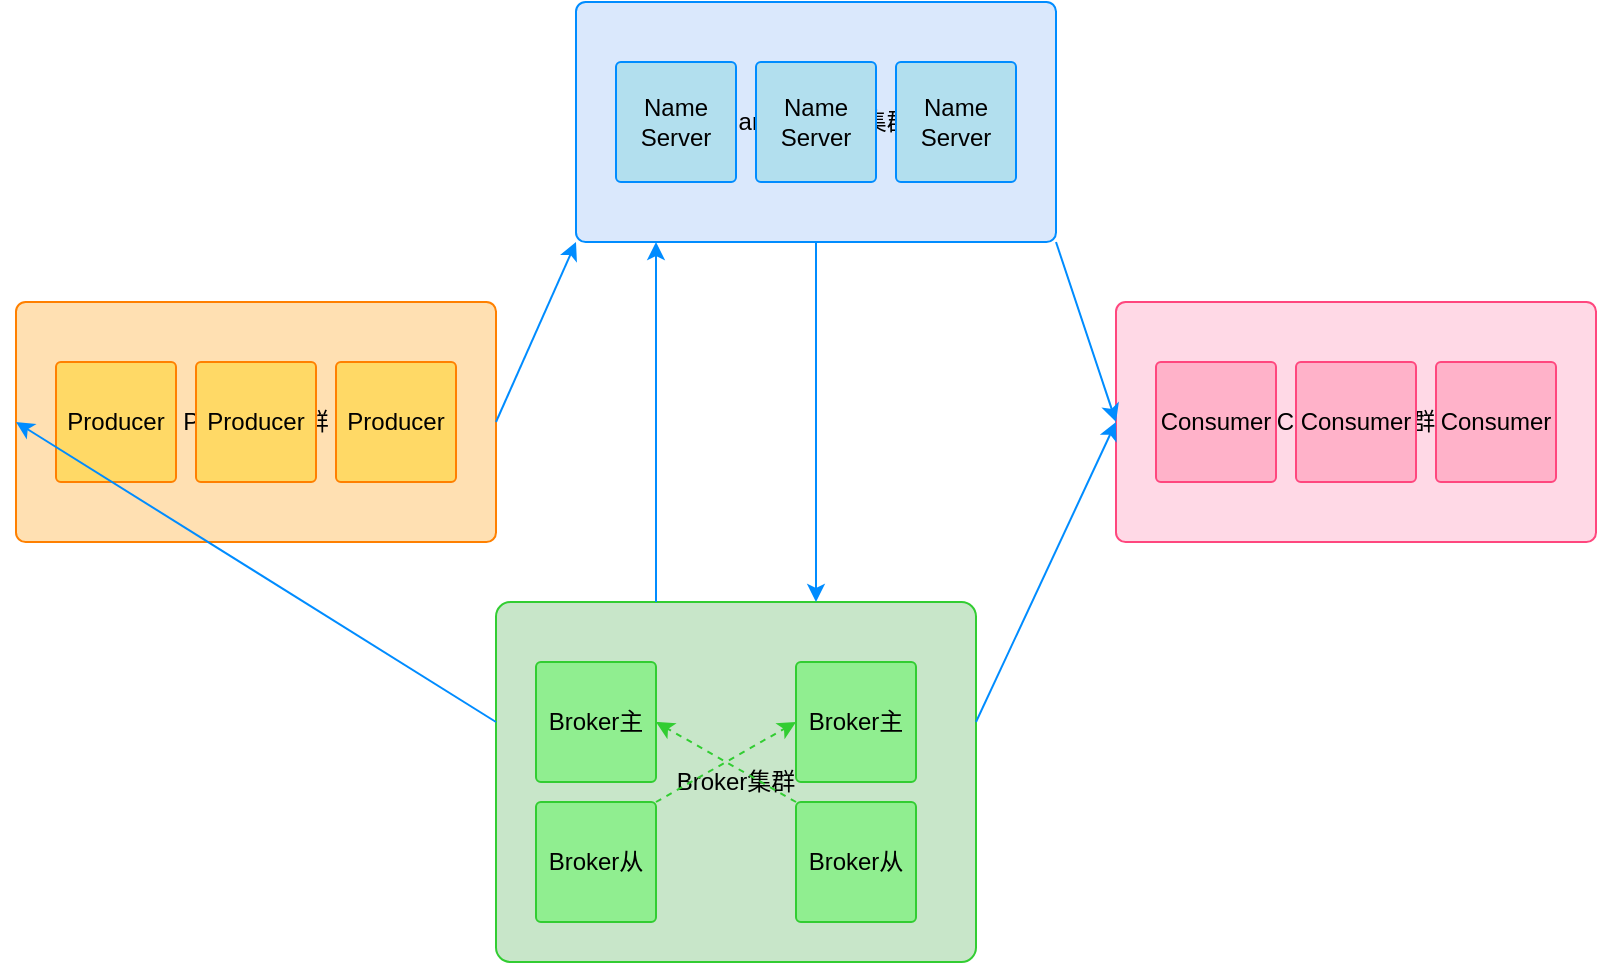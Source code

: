 <mxfile version="24.9.3">
  <diagram name="Page-1" id="hITWeP9X0b8oCIAlfzoe">
    <mxGraphModel dx="954" dy="615" grid="1" gridSize="10" guides="1" tooltips="1" connect="1" arrows="1" fold="1" page="1" pageScale="1" pageWidth="1100" pageHeight="850" math="0" shadow="0">
      <root>
        <mxCell id="0" />
        <mxCell id="1" parent="0" />
        <mxCell id="UN97wtYOLHiufFVTZSfZ-1" value="Name Server集群" style="rounded=1;whiteSpace=wrap;html=1;arcSize=4;strokeColor=#008CFF;fillColor=#DAE8FC;" vertex="1" parent="1">
          <mxGeometry x="310" y="30" width="240" height="120" as="geometry" />
        </mxCell>
        <mxCell id="UN97wtYOLHiufFVTZSfZ-2" value="Name Server" style="rounded=1;whiteSpace=wrap;html=1;arcSize=4;strokeColor=#008CFF;fillColor=#B2DFEE;" vertex="1" parent="1">
          <mxGeometry x="330" y="60" width="60" height="60" as="geometry" />
        </mxCell>
        <mxCell id="UN97wtYOLHiufFVTZSfZ-3" value="Name Server" style="rounded=1;whiteSpace=wrap;html=1;arcSize=4;strokeColor=#008CFF;fillColor=#B2DFEE;" vertex="1" parent="1">
          <mxGeometry x="400" y="60" width="60" height="60" as="geometry" />
        </mxCell>
        <mxCell id="UN97wtYOLHiufFVTZSfZ-4" value="Name Server" style="rounded=1;whiteSpace=wrap;html=1;arcSize=4;strokeColor=#008CFF;fillColor=#B2DFEE;" vertex="1" parent="1">
          <mxGeometry x="470" y="60" width="60" height="60" as="geometry" />
        </mxCell>
        <mxCell id="UN97wtYOLHiufFVTZSfZ-5" value="Producer集群" style="rounded=1;whiteSpace=wrap;html=1;arcSize=4;strokeColor=#FF8000;fillColor=#FFE0B2;" vertex="1" parent="1">
          <mxGeometry x="30" y="180" width="240" height="120" as="geometry" />
        </mxCell>
        <mxCell id="UN97wtYOLHiufFVTZSfZ-6" value="Producer" style="rounded=1;whiteSpace=wrap;html=1;arcSize=4;strokeColor=#FF8000;fillColor=#FFD966;" vertex="1" parent="1">
          <mxGeometry x="50" y="210" width="60" height="60" as="geometry" />
        </mxCell>
        <mxCell id="UN97wtYOLHiufFVTZSfZ-7" value="Producer" style="rounded=1;whiteSpace=wrap;html=1;arcSize=4;strokeColor=#FF8000;fillColor=#FFD966;" vertex="1" parent="1">
          <mxGeometry x="120" y="210" width="60" height="60" as="geometry" />
        </mxCell>
        <mxCell id="UN97wtYOLHiufFVTZSfZ-8" value="Producer" style="rounded=1;whiteSpace=wrap;html=1;arcSize=4;strokeColor=#FF8000;fillColor=#FFD966;" vertex="1" parent="1">
          <mxGeometry x="190" y="210" width="60" height="60" as="geometry" />
        </mxCell>
        <mxCell id="UN97wtYOLHiufFVTZSfZ-9" value="Broker集群" style="rounded=1;whiteSpace=wrap;html=1;arcSize=4;strokeColor=#32CD32;fillColor=#C8E6C9;" vertex="1" parent="1">
          <mxGeometry x="270" y="330" width="240" height="180" as="geometry" />
        </mxCell>
        <mxCell id="UN97wtYOLHiufFVTZSfZ-10" value="Broker主" style="rounded=1;whiteSpace=wrap;html=1;arcSize=4;strokeColor=#32CD32;fillColor=#90EE90;" vertex="1" parent="1">
          <mxGeometry x="290" y="360" width="60" height="60" as="geometry" />
        </mxCell>
        <mxCell id="UN97wtYOLHiufFVTZSfZ-11" value="Broker从" style="rounded=1;whiteSpace=wrap;html=1;arcSize=4;strokeColor=#32CD32;fillColor=#90EE90;" vertex="1" parent="1">
          <mxGeometry x="290" y="430" width="60" height="60" as="geometry" />
        </mxCell>
        <mxCell id="UN97wtYOLHiufFVTZSfZ-12" value="Broker主" style="rounded=1;whiteSpace=wrap;html=1;arcSize=4;strokeColor=#32CD32;fillColor=#90EE90;" vertex="1" parent="1">
          <mxGeometry x="420" y="360" width="60" height="60" as="geometry" />
        </mxCell>
        <mxCell id="UN97wtYOLHiufFVTZSfZ-13" value="Broker从" style="rounded=1;whiteSpace=wrap;html=1;arcSize=4;strokeColor=#32CD32;fillColor=#90EE90;" vertex="1" parent="1">
          <mxGeometry x="420" y="430" width="60" height="60" as="geometry" />
        </mxCell>
        <mxCell id="UN97wtYOLHiufFVTZSfZ-14" value="Consumer集群" style="rounded=1;whiteSpace=wrap;html=1;arcSize=4;strokeColor=#FF477E;fillColor=#FFD9E6;" vertex="1" parent="1">
          <mxGeometry x="580" y="180" width="240" height="120" as="geometry" />
        </mxCell>
        <mxCell id="UN97wtYOLHiufFVTZSfZ-15" value="Consumer" style="rounded=1;whiteSpace=wrap;html=1;arcSize=4;strokeColor=#FF477E;fillColor=#FFB2C9;" vertex="1" parent="1">
          <mxGeometry x="600" y="210" width="60" height="60" as="geometry" />
        </mxCell>
        <mxCell id="UN97wtYOLHiufFVTZSfZ-16" value="Consumer" style="rounded=1;whiteSpace=wrap;html=1;arcSize=4;strokeColor=#FF477E;fillColor=#FFB2C9;" vertex="1" parent="1">
          <mxGeometry x="670" y="210" width="60" height="60" as="geometry" />
        </mxCell>
        <mxCell id="UN97wtYOLHiufFVTZSfZ-17" value="Consumer" style="rounded=1;whiteSpace=wrap;html=1;arcSize=4;strokeColor=#FF477E;fillColor=#FFB2C9;" vertex="1" parent="1">
          <mxGeometry x="740" y="210" width="60" height="60" as="geometry" />
        </mxCell>
        <mxCell id="UN97wtYOLHiufFVTZSfZ-18" value="" style="endArrow=classic;html=1;rounded=0;strokeColor=#008CFF;" edge="1" parent="1">
          <mxGeometry width="50" height="50" relative="1" as="geometry">
            <mxPoint x="270" y="240" as="sourcePoint" />
            <mxPoint x="310" y="150" as="targetPoint" />
          </mxGeometry>
        </mxCell>
        <mxCell id="UN97wtYOLHiufFVTZSfZ-19" value="Broker发现" style="edgeLabel;resizable=0;html=1;align=center;verticalAlign=middle;" connectable="0" parent="UN97wtYOLHiufFVTZSfZ-18">
          <mxGeometry x="-0.286" y="-2" relative="1" as="geometry">
            <mxPoint as="offset" />
          </mxGeometry>
        </mxCell>
        <mxCell id="UN97wtYOLHiufFVTZSfZ-20" value="" style="endArrow=classic;html=1;rounded=0;strokeColor=#008CFF;" edge="1" parent="1">
          <mxGeometry width="50" height="50" relative="1" as="geometry">
            <mxPoint x="550" y="150" as="sourcePoint" />
            <mxPoint x="580" y="240" as="targetPoint" />
          </mxGeometry>
        </mxCell>
        <mxCell id="UN97wtYOLHiufFVTZSfZ-21" value="Broker发现" style="edgeLabel;resizable=0;html=1;align=center;verticalAlign=middle;" connectable="0" parent="UN97wtYOLHiufFVTZSfZ-20">
          <mxGeometry x="-0.286" y="-2" relative="1" as="geometry">
            <mxPoint as="offset" />
          </mxGeometry>
        </mxCell>
        <mxCell id="UN97wtYOLHiufFVTZSfZ-22" value="" style="endArrow=classic;html=1;rounded=0;strokeColor=#008CFF;" edge="1" parent="1">
          <mxGeometry width="50" height="50" relative="1" as="geometry">
            <mxPoint x="430" y="150" as="sourcePoint" />
            <mxPoint x="430" y="330" as="targetPoint" />
          </mxGeometry>
        </mxCell>
        <mxCell id="UN97wtYOLHiufFVTZSfZ-23" value="注册" style="edgeLabel;resizable=0;html=1;align=center;verticalAlign=middle;" connectable="0" parent="UN97wtYOLHiufFVTZSfZ-22">
          <mxGeometry x="-0.286" y="-2" relative="1" as="geometry">
            <mxPoint as="offset" />
          </mxGeometry>
        </mxCell>
        <mxCell id="UN97wtYOLHiufFVTZSfZ-24" value="" style="endArrow=classic;html=1;rounded=0;strokeColor=#008CFF;" edge="1" parent="1">
          <mxGeometry width="50" height="50" relative="1" as="geometry">
            <mxPoint x="350" y="330" as="sourcePoint" />
            <mxPoint x="350" y="150" as="targetPoint" />
          </mxGeometry>
        </mxCell>
        <mxCell id="UN97wtYOLHiufFVTZSfZ-25" value="Broker发现" style="edgeLabel;resizable=0;html=1;align=center;verticalAlign=middle;" connectable="0" parent="UN97wtYOLHiufFVTZSfZ-24">
          <mxGeometry x="-0.286" y="-2" relative="1" as="geometry">
            <mxPoint as="offset" />
          </mxGeometry>
        </mxCell>
        <mxCell id="UN97wtYOLHiufFVTZSfZ-26" value="" style="endArrow=classic;html=1;rounded=0;strokeColor=#008CFF;" edge="1" parent="1">
          <mxGeometry width="50" height="50" relative="1" as="geometry">
            <mxPoint x="270" y="390" as="sourcePoint" />
            <mxPoint x="30" y="240" as="targetPoint" />
          </mxGeometry>
        </mxCell>
        <mxCell id="UN97wtYOLHiufFVTZSfZ-27" value="生产消息" style="edgeLabel;resizable=0;html=1;align=center;verticalAlign=middle;" connectable="0" parent="UN97wtYOLHiufFVTZSfZ-26">
          <mxGeometry x="-0.286" y="-2" relative="1" as="geometry">
            <mxPoint as="offset" />
          </mxGeometry>
        </mxCell>
        <mxCell id="UN97wtYOLHiufFVTZSfZ-28" value="" style="endArrow=classic;html=1;rounded=0;strokeColor=#008CFF;" edge="1" parent="1">
          <mxGeometry width="50" height="50" relative="1" as="geometry">
            <mxPoint x="510" y="390" as="sourcePoint" />
            <mxPoint x="580" y="240" as="targetPoint" />
          </mxGeometry>
        </mxCell>
        <mxCell id="UN97wtYOLHiufFVTZSfZ-29" value="消费消息" style="edgeLabel;resizable=0;html=1;align=center;verticalAlign=middle;" connectable="0" parent="UN97wtYOLHiufFVTZSfZ-28">
          <mxGeometry x="-0.286" y="-2" relative="1" as="geometry">
            <mxPoint as="offset" />
          </mxGeometry>
        </mxCell>
        <mxCell id="UN97wtYOLHiufFVTZSfZ-30" value="" style="endArrow=classic;html=1;rounded=0;strokeColor=#32CD32;dashed=1;" edge="1" parent="1">
          <mxGeometry width="50" height="50" relative="1" as="geometry">
            <mxPoint x="350" y="430" as="sourcePoint" />
            <mxPoint x="420" y="390" as="targetPoint" />
          </mxGeometry>
        </mxCell>
        <mxCell id="UN97wtYOLHiufFVTZSfZ-31" value="数据同步" style="edgeLabel;resizable=0;html=1;align=center;verticalAlign=middle;" connectable="0" parent="UN97wtYOLHiufFVTZSfZ-30">
          <mxGeometry x="-0.286" y="-2" relative="1" as="geometry">
            <mxPoint as="offset" />
          </mxGeometry>
        </mxCell>
        <mxCell id="UN97wtYOLHiufFVTZSfZ-32" value="" style="endArrow=classic;html=1;rounded=0;strokeColor=#32CD32;dashed=1;" edge="1" parent="1">
          <mxGeometry width="50" height="50" relative="1" as="geometry">
            <mxPoint x="420" y="430" as="sourcePoint" />
            <mxPoint x="350" y="390" as="targetPoint" />
          </mxGeometry>
        </mxCell>
        <mxCell id="UN97wtYOLHiufFVTZSfZ-33" value="数据同步" style="edgeLabel;resizable=0;html=1;align=center;verticalAlign=middle;" connectable="0" parent="UN97wtYOLHiufFVTZSfZ-32">
          <mxGeometry x="-0.286" y="-2" relative="1" as="geometry">
            <mxPoint as="offset" />
          </mxGeometry>
        </mxCell>
      </root>
    </mxGraphModel>
  </diagram>
</mxfile>

